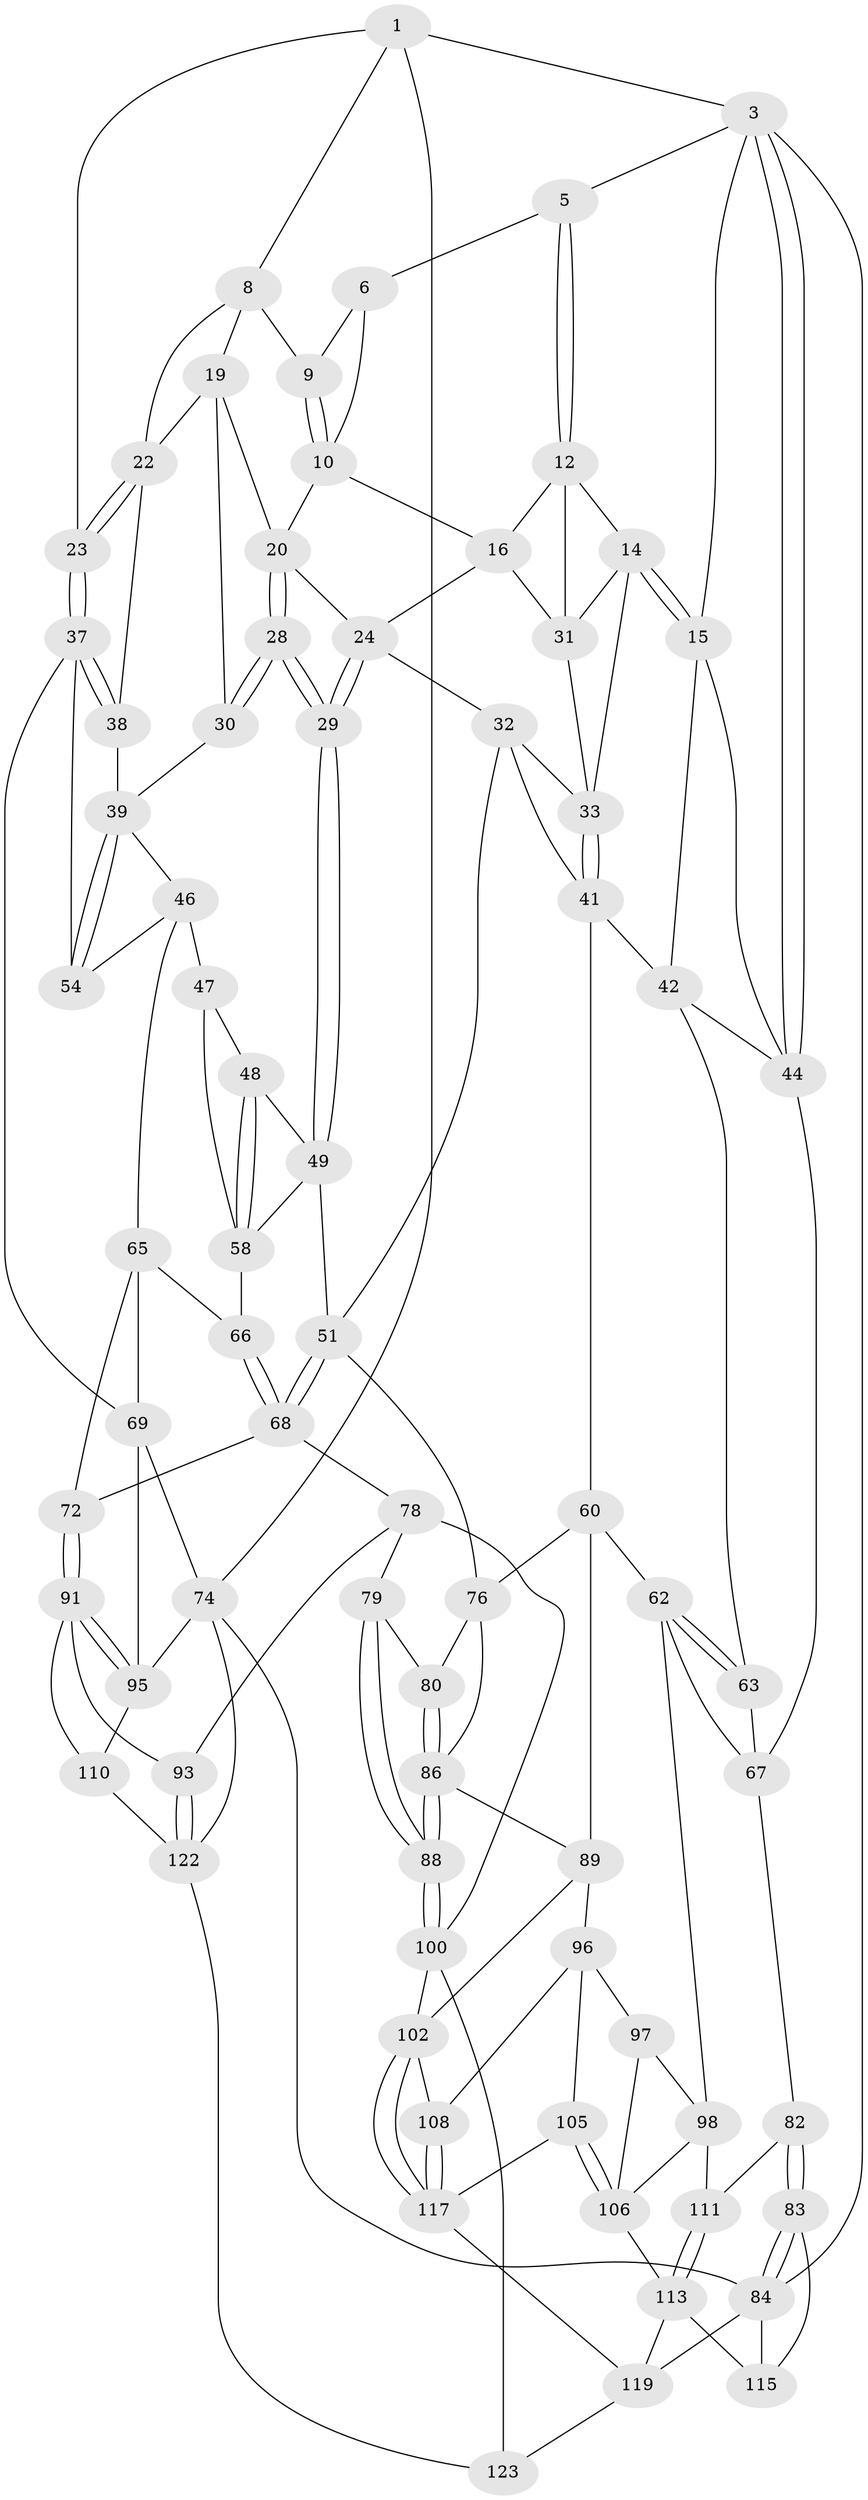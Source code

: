 // Generated by graph-tools (version 1.1) at 2025/24/03/03/25 07:24:38]
// undirected, 74 vertices, 167 edges
graph export_dot {
graph [start="1"]
  node [color=gray90,style=filled];
  1 [pos="+0.7683126162355993+0",super="+2"];
  3 [pos="+0+0",super="+4"];
  5 [pos="+0.44254532988760537+0"];
  6 [pos="+0.5400220091432277+0",super="+7"];
  8 [pos="+0.7960227482252737+0.05904582945400781",super="+18"];
  9 [pos="+0.7129749536396517+0.06402969865529537"];
  10 [pos="+0.6916320924716673+0.08208880487694242",super="+11"];
  12 [pos="+0.44798911472349345+0",super="+13"];
  14 [pos="+0.21478616634316156+0.1607561526378623",super="+36"];
  15 [pos="+0.17001930599348034+0.15776282890155716",super="+43"];
  16 [pos="+0.5027646665187301+0.10033014380113985",super="+17"];
  19 [pos="+0.7998998754277158+0.11908253338513937",super="+27"];
  20 [pos="+0.7776879765539491+0.13630827479712732",super="+21"];
  22 [pos="+0.9214450056540668+0.06263923385909562",super="+26"];
  23 [pos="+1+0"];
  24 [pos="+0.6371428890092687+0.275652561574719",super="+25"];
  28 [pos="+0.6931148354547239+0.2943165944424101"];
  29 [pos="+0.6832350121839816+0.296890254408305"];
  30 [pos="+0.7592654866777394+0.29290269710008876"];
  31 [pos="+0.39922231742159536+0.18278734483367381",super="+35"];
  32 [pos="+0.486432024628281+0.35641379216610947",super="+53"];
  33 [pos="+0.39663953913303746+0.3497317825516958",super="+34"];
  37 [pos="+1+0.28294739322688917",super="+56"];
  38 [pos="+1+0.2886448488798969"];
  39 [pos="+0.9037446781672029+0.3607679922728145",super="+40"];
  41 [pos="+0.35296207432920884+0.378923841915879",super="+57"];
  42 [pos="+0.19416916692520353+0.37781230851402015",super="+59"];
  44 [pos="+0+0.0003307919077036367",super="+45"];
  46 [pos="+0.7944180884444106+0.47497046665483833",super="+55"];
  47 [pos="+0.7870661262388075+0.4734963354883442"];
  48 [pos="+0.7078408415114842+0.3981790293881442"];
  49 [pos="+0.6940720897447284+0.377940738037157",super="+50"];
  51 [pos="+0.5627211325956926+0.583132731126865",super="+52"];
  54 [pos="+0.8993195822597824+0.49246033217268304"];
  58 [pos="+0.7069939662348231+0.5189291718893319",super="+64"];
  60 [pos="+0.26684521904528324+0.6491816044207889",super="+61"];
  62 [pos="+0.1802714533968078+0.635751500987743",super="+85"];
  63 [pos="+0.1334832093768615+0.4981200705756283"];
  65 [pos="+0.8817775641391884+0.5940977484328822",super="+71"];
  66 [pos="+0.7445453404087875+0.5529833308147082"];
  67 [pos="+0+0.47867301316562205",super="+81"];
  68 [pos="+0.6863299678339946+0.650731376723323",super="+73"];
  69 [pos="+1+0.7026481630975517",super="+70"];
  72 [pos="+0.8179567269624679+0.6927660743404503"];
  74 [pos="+1+1",super="+75"];
  76 [pos="+0.5323750441299319+0.632573764429996",super="+77"];
  78 [pos="+0.6349183267047223+0.8279800700108727",super="+94"];
  79 [pos="+0.5497656155555154+0.6767136609803698"];
  80 [pos="+0.5324002068436519+0.6328303345385261"];
  82 [pos="+0+0.9999996511663126",super="+112"];
  83 [pos="+0+1",super="+116"];
  84 [pos="+0+1",super="+120"];
  86 [pos="+0.48731803214672403+0.8085165227111167",super="+87"];
  88 [pos="+0.5393844844074898+0.8495718929156351"];
  89 [pos="+0.3678273214806022+0.8239286859503882",super="+90"];
  91 [pos="+0.8019903740610542+0.8553692829451575",super="+92"];
  93 [pos="+0.691554079414792+0.9318768238335561"];
  95 [pos="+0.9103648609793799+0.8362715857986129",super="+109"];
  96 [pos="+0.2624742466565408+0.7689861263890294",super="+104"];
  97 [pos="+0.21595871479271153+0.8028069886249405"];
  98 [pos="+0.0936079505789037+0.8408407995003484",super="+99"];
  100 [pos="+0.5476071308096111+0.8574631132371946",super="+101"];
  102 [pos="+0.42930501832687723+0.9329868756710595",super="+103"];
  105 [pos="+0.2147426478782149+0.930909808740223"];
  106 [pos="+0.17640805803192075+0.9176291632936433",super="+107"];
  108 [pos="+0.32371909797157683+0.9191529334499711"];
  110 [pos="+0.9272786216805452+0.9601272130939992"];
  111 [pos="+0.08166479497506715+0.8444145369721692"];
  113 [pos="+0.1276143607644793+0.9384460444487549",super="+114"];
  115 [pos="+0.08525349650273062+0.9554788330252089"];
  117 [pos="+0.3253933165920789+0.9696312138300606",super="+118"];
  119 [pos="+0.2589251027556147+1",super="+121"];
  122 [pos="+0.689425376194748+1",super="+124"];
  123 [pos="+0.48431158918569944+1"];
  1 -- 8;
  1 -- 74;
  1 -- 3;
  1 -- 23;
  3 -- 44;
  3 -- 44;
  3 -- 84;
  3 -- 5;
  3 -- 15;
  5 -- 6;
  5 -- 12;
  5 -- 12;
  6 -- 9;
  6 -- 10;
  8 -- 9;
  8 -- 19;
  8 -- 22;
  9 -- 10;
  9 -- 10;
  10 -- 16;
  10 -- 20;
  12 -- 16;
  12 -- 14;
  12 -- 31;
  14 -- 15;
  14 -- 15;
  14 -- 33;
  14 -- 31;
  15 -- 42;
  15 -- 44;
  16 -- 24;
  16 -- 31;
  19 -- 20;
  19 -- 30;
  19 -- 22;
  20 -- 28;
  20 -- 28;
  20 -- 24;
  22 -- 23;
  22 -- 23;
  22 -- 38;
  23 -- 37;
  23 -- 37;
  24 -- 29;
  24 -- 29;
  24 -- 32;
  28 -- 29;
  28 -- 29;
  28 -- 30;
  28 -- 30;
  29 -- 49;
  29 -- 49;
  30 -- 39;
  31 -- 33;
  32 -- 33;
  32 -- 41;
  32 -- 51;
  33 -- 41;
  33 -- 41;
  37 -- 38;
  37 -- 38;
  37 -- 69;
  37 -- 54;
  38 -- 39;
  39 -- 54;
  39 -- 54;
  39 -- 46;
  41 -- 42;
  41 -- 60;
  42 -- 44;
  42 -- 63;
  44 -- 67;
  46 -- 47;
  46 -- 54;
  46 -- 65;
  47 -- 48;
  47 -- 58;
  48 -- 49;
  48 -- 58;
  48 -- 58;
  49 -- 58;
  49 -- 51;
  51 -- 68;
  51 -- 68;
  51 -- 76;
  58 -- 66;
  60 -- 62;
  60 -- 76;
  60 -- 89;
  62 -- 63;
  62 -- 63;
  62 -- 98;
  62 -- 67;
  63 -- 67;
  65 -- 66;
  65 -- 72;
  65 -- 69;
  66 -- 68;
  66 -- 68;
  67 -- 82;
  68 -- 72;
  68 -- 78;
  69 -- 95;
  69 -- 74;
  72 -- 91;
  72 -- 91;
  74 -- 84;
  74 -- 122;
  74 -- 95;
  76 -- 80;
  76 -- 86;
  78 -- 79;
  78 -- 100;
  78 -- 93;
  79 -- 80;
  79 -- 88;
  79 -- 88;
  80 -- 86;
  80 -- 86;
  82 -- 83 [weight=2];
  82 -- 83;
  82 -- 111;
  83 -- 84;
  83 -- 84;
  83 -- 115;
  84 -- 115;
  84 -- 119;
  86 -- 88;
  86 -- 88;
  86 -- 89;
  88 -- 100;
  88 -- 100;
  89 -- 102;
  89 -- 96;
  91 -- 95;
  91 -- 95;
  91 -- 93;
  91 -- 110;
  93 -- 122;
  93 -- 122;
  95 -- 110;
  96 -- 97;
  96 -- 105;
  96 -- 108;
  97 -- 98;
  97 -- 106;
  98 -- 111;
  98 -- 106;
  100 -- 123;
  100 -- 102;
  102 -- 117;
  102 -- 117;
  102 -- 108;
  105 -- 106;
  105 -- 106;
  105 -- 117;
  106 -- 113;
  108 -- 117;
  108 -- 117;
  110 -- 122;
  111 -- 113;
  111 -- 113;
  113 -- 115;
  113 -- 119;
  117 -- 119;
  119 -- 123;
  122 -- 123;
}
